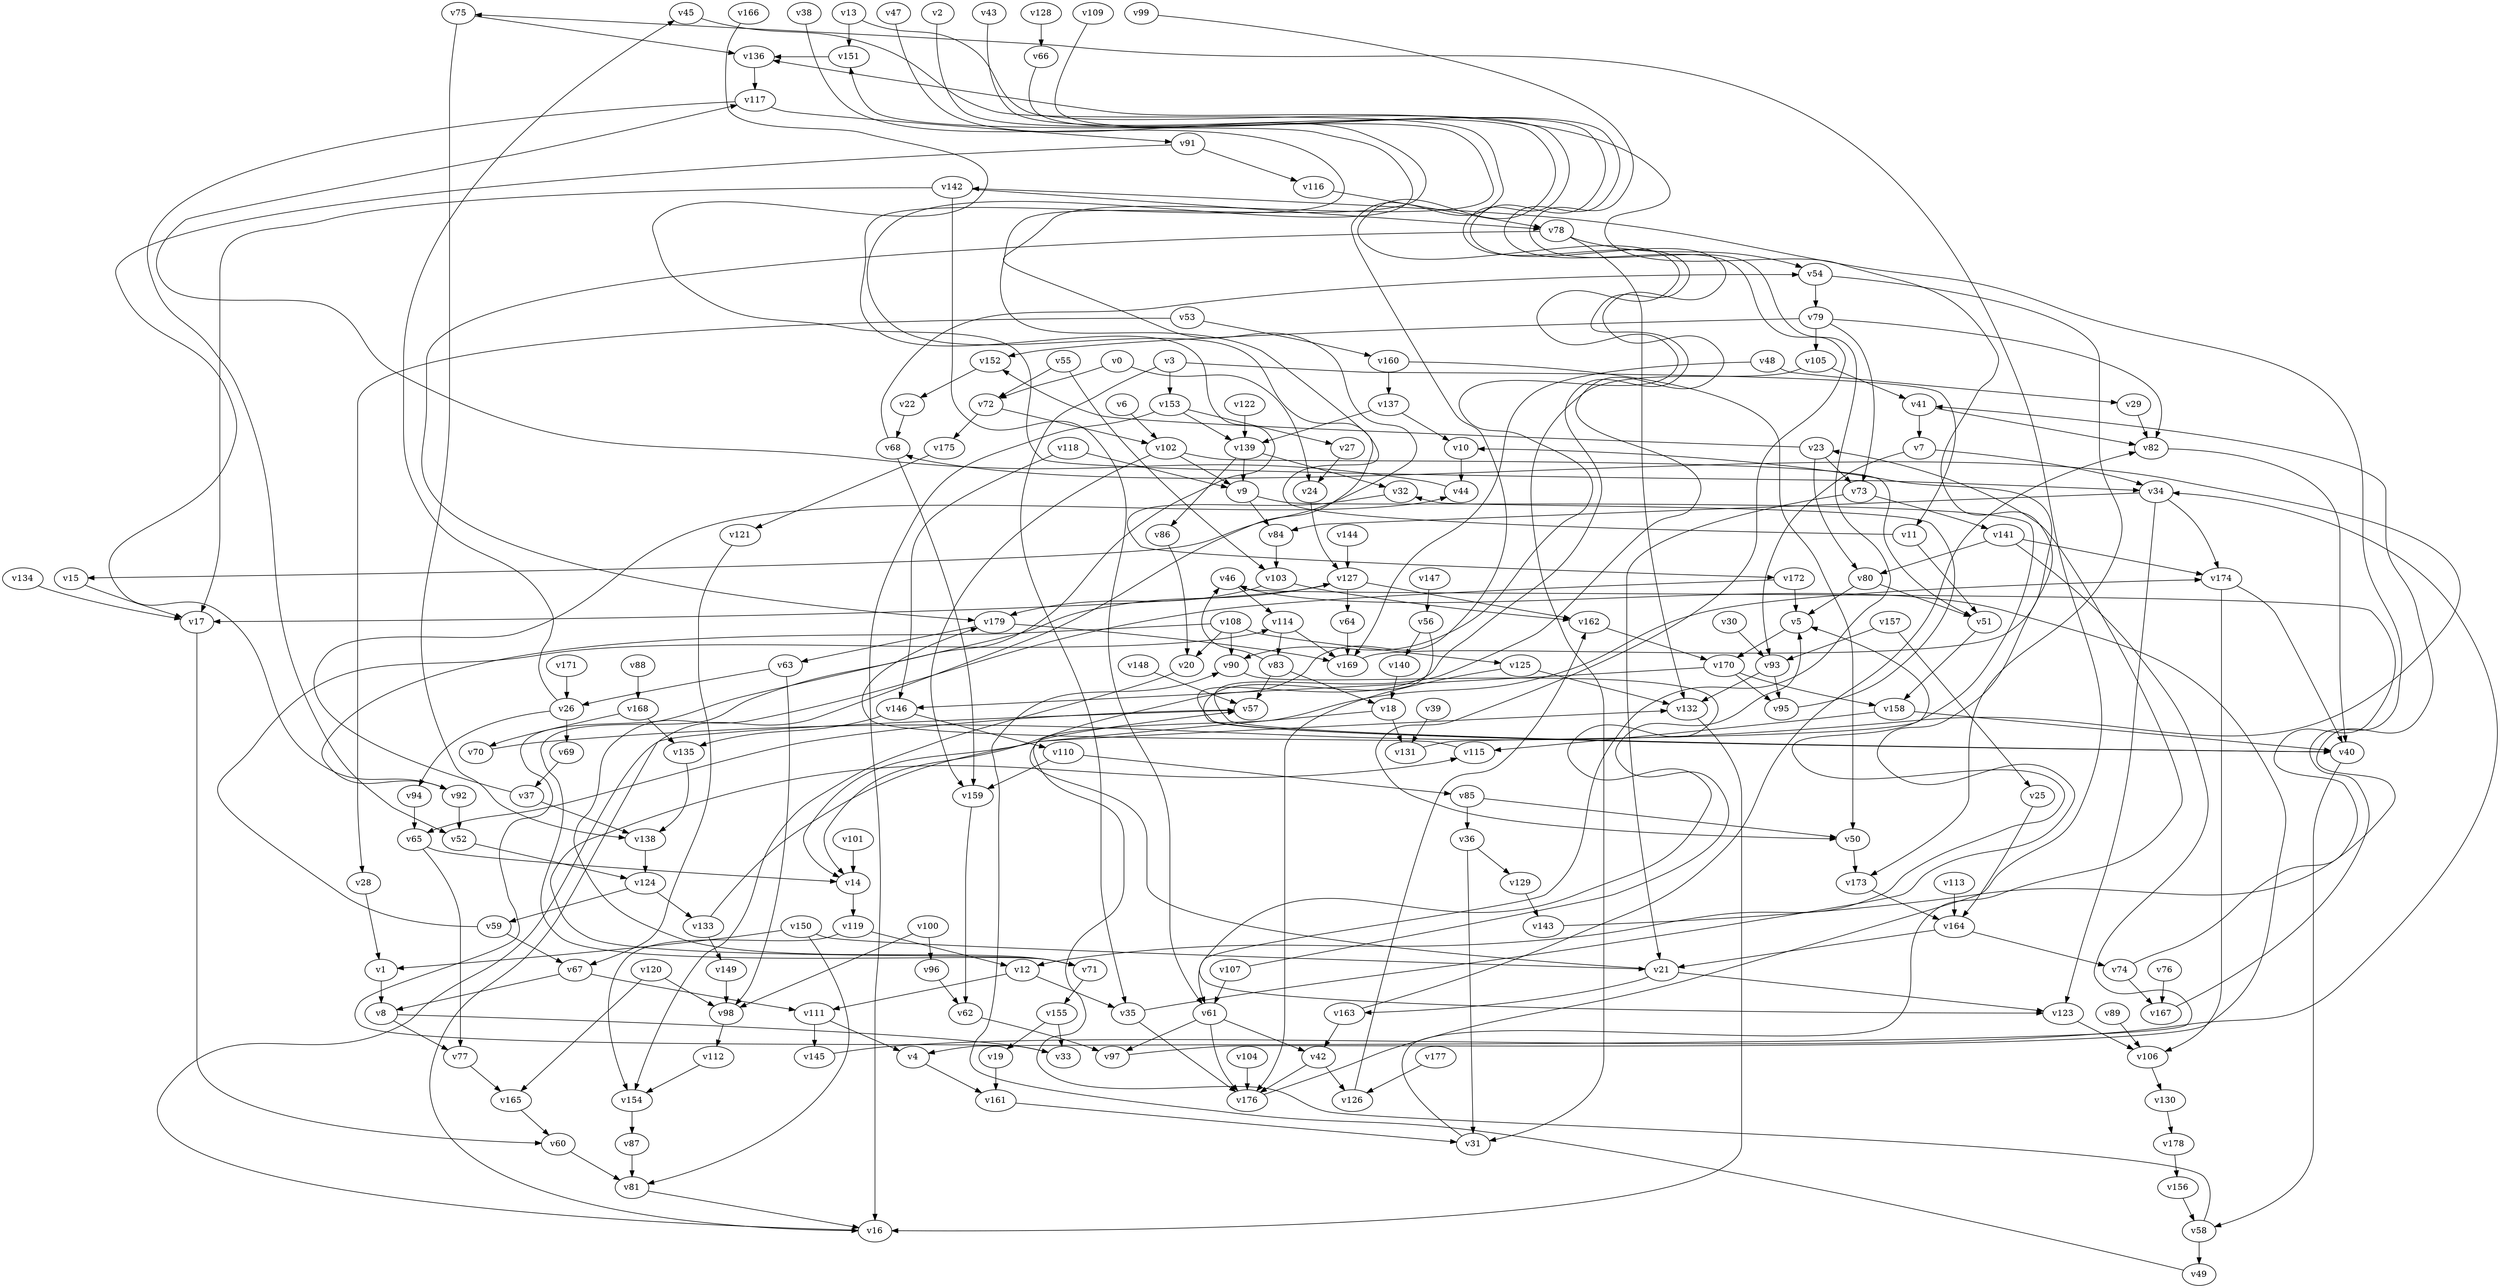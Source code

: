 // Benchmark game 258 - 180 vertices
// time_bound: 32
// targets: v104
digraph G {
    v0 [name="v0", player=1];
    v1 [name="v1", player=1];
    v2 [name="v2", player=1];
    v3 [name="v3", player=1];
    v4 [name="v4", player=0];
    v5 [name="v5", player=1];
    v6 [name="v6", player=1];
    v7 [name="v7", player=1];
    v8 [name="v8", player=0];
    v9 [name="v9", player=0];
    v10 [name="v10", player=1];
    v11 [name="v11", player=1];
    v12 [name="v12", player=0];
    v13 [name="v13", player=1];
    v14 [name="v14", player=0];
    v15 [name="v15", player=1];
    v16 [name="v16", player=0];
    v17 [name="v17", player=1];
    v18 [name="v18", player=0];
    v19 [name="v19", player=0];
    v20 [name="v20", player=0];
    v21 [name="v21", player=1];
    v22 [name="v22", player=0];
    v23 [name="v23", player=1];
    v24 [name="v24", player=1];
    v25 [name="v25", player=0];
    v26 [name="v26", player=1];
    v27 [name="v27", player=1];
    v28 [name="v28", player=0];
    v29 [name="v29", player=1];
    v30 [name="v30", player=0];
    v31 [name="v31", player=0];
    v32 [name="v32", player=1];
    v33 [name="v33", player=0];
    v34 [name="v34", player=0];
    v35 [name="v35", player=0];
    v36 [name="v36", player=0];
    v37 [name="v37", player=1];
    v38 [name="v38", player=1];
    v39 [name="v39", player=1];
    v40 [name="v40", player=1];
    v41 [name="v41", player=0];
    v42 [name="v42", player=1];
    v43 [name="v43", player=0];
    v44 [name="v44", player=1];
    v45 [name="v45", player=1];
    v46 [name="v46", player=1];
    v47 [name="v47", player=1];
    v48 [name="v48", player=1];
    v49 [name="v49", player=0];
    v50 [name="v50", player=0];
    v51 [name="v51", player=1];
    v52 [name="v52", player=0];
    v53 [name="v53", player=1];
    v54 [name="v54", player=1];
    v55 [name="v55", player=0];
    v56 [name="v56", player=1];
    v57 [name="v57", player=1];
    v58 [name="v58", player=1];
    v59 [name="v59", player=1];
    v60 [name="v60", player=0];
    v61 [name="v61", player=1];
    v62 [name="v62", player=1];
    v63 [name="v63", player=0];
    v64 [name="v64", player=1];
    v65 [name="v65", player=1];
    v66 [name="v66", player=1];
    v67 [name="v67", player=1];
    v68 [name="v68", player=1];
    v69 [name="v69", player=0];
    v70 [name="v70", player=1];
    v71 [name="v71", player=1];
    v72 [name="v72", player=0];
    v73 [name="v73", player=0];
    v74 [name="v74", player=1];
    v75 [name="v75", player=1];
    v76 [name="v76", player=0];
    v77 [name="v77", player=0];
    v78 [name="v78", player=0];
    v79 [name="v79", player=1];
    v80 [name="v80", player=1];
    v81 [name="v81", player=1];
    v82 [name="v82", player=0];
    v83 [name="v83", player=1];
    v84 [name="v84", player=0];
    v85 [name="v85", player=1];
    v86 [name="v86", player=1];
    v87 [name="v87", player=0];
    v88 [name="v88", player=0];
    v89 [name="v89", player=1];
    v90 [name="v90", player=1];
    v91 [name="v91", player=1];
    v92 [name="v92", player=1];
    v93 [name="v93", player=1];
    v94 [name="v94", player=0];
    v95 [name="v95", player=1];
    v96 [name="v96", player=1];
    v97 [name="v97", player=1];
    v98 [name="v98", player=0];
    v99 [name="v99", player=1];
    v100 [name="v100", player=0];
    v101 [name="v101", player=0];
    v102 [name="v102", player=1];
    v103 [name="v103", player=0];
    v104 [name="v104", player=0, target=1];
    v105 [name="v105", player=1];
    v106 [name="v106", player=0];
    v107 [name="v107", player=0];
    v108 [name="v108", player=0];
    v109 [name="v109", player=0];
    v110 [name="v110", player=1];
    v111 [name="v111", player=0];
    v112 [name="v112", player=0];
    v113 [name="v113", player=1];
    v114 [name="v114", player=0];
    v115 [name="v115", player=1];
    v116 [name="v116", player=0];
    v117 [name="v117", player=0];
    v118 [name="v118", player=0];
    v119 [name="v119", player=1];
    v120 [name="v120", player=0];
    v121 [name="v121", player=0];
    v122 [name="v122", player=0];
    v123 [name="v123", player=1];
    v124 [name="v124", player=1];
    v125 [name="v125", player=1];
    v126 [name="v126", player=1];
    v127 [name="v127", player=0];
    v128 [name="v128", player=0];
    v129 [name="v129", player=0];
    v130 [name="v130", player=0];
    v131 [name="v131", player=0];
    v132 [name="v132", player=1];
    v133 [name="v133", player=1];
    v134 [name="v134", player=1];
    v135 [name="v135", player=1];
    v136 [name="v136", player=1];
    v137 [name="v137", player=0];
    v138 [name="v138", player=0];
    v139 [name="v139", player=1];
    v140 [name="v140", player=0];
    v141 [name="v141", player=1];
    v142 [name="v142", player=1];
    v143 [name="v143", player=0];
    v144 [name="v144", player=1];
    v145 [name="v145", player=0];
    v146 [name="v146", player=1];
    v147 [name="v147", player=0];
    v148 [name="v148", player=1];
    v149 [name="v149", player=0];
    v150 [name="v150", player=0];
    v151 [name="v151", player=0];
    v152 [name="v152", player=0];
    v153 [name="v153", player=1];
    v154 [name="v154", player=0];
    v155 [name="v155", player=0];
    v156 [name="v156", player=1];
    v157 [name="v157", player=1];
    v158 [name="v158", player=1];
    v159 [name="v159", player=0];
    v160 [name="v160", player=1];
    v161 [name="v161", player=0];
    v162 [name="v162", player=0];
    v163 [name="v163", player=1];
    v164 [name="v164", player=0];
    v165 [name="v165", player=1];
    v166 [name="v166", player=0];
    v167 [name="v167", player=1];
    v168 [name="v168", player=0];
    v169 [name="v169", player=0];
    v170 [name="v170", player=0];
    v171 [name="v171", player=1];
    v172 [name="v172", player=1];
    v173 [name="v173", player=1];
    v174 [name="v174", player=1];
    v175 [name="v175", player=0];
    v176 [name="v176", player=0];
    v177 [name="v177", player=1];
    v178 [name="v178", player=0];
    v179 [name="v179", player=1];

    v0 -> v24;
    v1 -> v8;
    v2 -> v15 [constraint="t >= 4"];
    v3 -> v153;
    v4 -> v161;
    v5 -> v170;
    v6 -> v102;
    v7 -> v93;
    v8 -> v33 [constraint="t < 13"];
    v9 -> v12 [constraint="t mod 2 == 1"];
    v10 -> v44;
    v11 -> v151 [constraint="t >= 1"];
    v12 -> v111;
    v13 -> v40 [constraint="t < 11"];
    v14 -> v119;
    v15 -> v17;
    v16 -> v57 [constraint="t mod 3 == 0"];
    v17 -> v60;
    v18 -> v14 [constraint="t mod 5 == 0"];
    v19 -> v161;
    v20 -> v154 [constraint="t mod 5 == 2"];
    v21 -> v57 [constraint="t < 13"];
    v22 -> v68;
    v23 -> v152 [constraint="t mod 5 == 4"];
    v24 -> v127;
    v25 -> v164;
    v26 -> v45 [constraint="t mod 3 == 1"];
    v27 -> v24;
    v28 -> v1;
    v29 -> v82;
    v30 -> v93;
    v31 -> v23 [constraint="t mod 3 == 2"];
    v32 -> v172 [constraint="t mod 3 == 2"];
    v33 -> v127 [constraint="t >= 1"];
    v34 -> v123;
    v35 -> v136 [constraint="t >= 2"];
    v36 -> v129;
    v37 -> v44 [constraint="t mod 5 == 4"];
    v38 -> v71 [constraint="t mod 2 == 0"];
    v39 -> v131;
    v40 -> v58;
    v41 -> v7;
    v42 -> v126;
    v43 -> v90 [constraint="t mod 5 == 1"];
    v44 -> v117 [constraint="t < 10"];
    v45 -> v14 [constraint="t mod 2 == 1"];
    v46 -> v114;
    v47 -> v16 [constraint="t >= 1"];
    v48 -> v29;
    v49 -> v90 [constraint="t mod 3 == 2"];
    v50 -> v173;
    v51 -> v158;
    v52 -> v124;
    v53 -> v28;
    v54 -> v173;
    v55 -> v72;
    v56 -> v40 [constraint="t < 10"];
    v57 -> v65 [constraint="t < 5"];
    v58 -> v174 [constraint="t < 12"];
    v59 -> v114 [constraint="t >= 4"];
    v60 -> v81;
    v61 -> v97;
    v62 -> v97;
    v63 -> v98;
    v64 -> v169;
    v65 -> v77;
    v66 -> v40 [constraint="t >= 2"];
    v67 -> v111;
    v68 -> v54;
    v69 -> v37;
    v70 -> v68 [constraint="t mod 5 == 0"];
    v71 -> v115 [constraint="t < 5"];
    v72 -> v102;
    v73 -> v141;
    v74 -> v46 [constraint="t >= 1"];
    v75 -> v136;
    v76 -> v167;
    v77 -> v165;
    v78 -> v179 [constraint="t >= 5"];
    v79 -> v152;
    v80 -> v51;
    v81 -> v16;
    v82 -> v40;
    v83 -> v46 [constraint="t mod 2 == 0"];
    v84 -> v103;
    v85 -> v36;
    v86 -> v20;
    v87 -> v81;
    v88 -> v168;
    v89 -> v106;
    v90 -> v61 [constraint="t < 5"];
    v91 -> v92 [constraint="t mod 3 == 0"];
    v92 -> v52;
    v93 -> v95;
    v94 -> v65;
    v95 -> v32 [constraint="t >= 1"];
    v96 -> v62;
    v97 -> v46 [constraint="t >= 5"];
    v98 -> v112;
    v99 -> v123 [constraint="t >= 3"];
    v100 -> v96;
    v101 -> v14;
    v102 -> v159;
    v103 -> v162;
    v104 -> v176;
    v105 -> v41;
    v106 -> v130;
    v107 -> v5 [constraint="t mod 2 == 0"];
    v108 -> v92 [constraint="t >= 2"];
    v109 -> v50 [constraint="t mod 3 == 0"];
    v110 -> v85;
    v111 -> v145;
    v112 -> v154;
    v113 -> v164;
    v114 -> v83;
    v115 -> v179 [constraint="t < 12"];
    v116 -> v78;
    v117 -> v52 [constraint="t mod 2 == 0"];
    v118 -> v146;
    v119 -> v12;
    v120 -> v98;
    v121 -> v67;
    v122 -> v139;
    v123 -> v106;
    v124 -> v133;
    v125 -> v176;
    v126 -> v162;
    v127 -> v162;
    v128 -> v66;
    v129 -> v143;
    v130 -> v178;
    v131 -> v5 [constraint="t >= 4"];
    v132 -> v16;
    v133 -> v132 [constraint="t >= 4"];
    v134 -> v17;
    v135 -> v138;
    v136 -> v117;
    v137 -> v139;
    v138 -> v124;
    v139 -> v32;
    v140 -> v18;
    v141 -> v4 [constraint="t mod 3 == 0"];
    v142 -> v78;
    v143 -> v41 [constraint="t < 9"];
    v144 -> v127;
    v145 -> v34 [constraint="t mod 4 == 1"];
    v146 -> v110;
    v147 -> v56;
    v148 -> v57;
    v149 -> v98;
    v150 -> v81 [constraint="t mod 2 == 0"];
    v151 -> v136 [constraint="t < 6"];
    v152 -> v22;
    v153 -> v27;
    v154 -> v87;
    v155 -> v33;
    v156 -> v58;
    v157 -> v93;
    v158 -> v115;
    v159 -> v62;
    v160 -> v137;
    v161 -> v31;
    v162 -> v170;
    v163 -> v82 [constraint="t < 6"];
    v164 -> v21;
    v165 -> v60 [constraint="t >= 4"];
    v166 -> v34 [constraint="t >= 3"];
    v167 -> v142 [constraint="t < 7"];
    v168 -> v70;
    v169 -> v10 [constraint="t >= 2"];
    v170 -> v146;
    v171 -> v26;
    v172 -> v71 [constraint="t mod 5 == 4"];
    v173 -> v164;
    v174 -> v40;
    v175 -> v121;
    v176 -> v75 [constraint="t < 15"];
    v177 -> v126;
    v178 -> v156;
    v179 -> v169;
    v75 -> v138;
    v34 -> v174;
    v124 -> v59;
    v13 -> v151;
    v79 -> v73;
    v150 -> v21;
    v141 -> v174;
    v3 -> v11;
    v85 -> v50;
    v117 -> v91;
    v54 -> v79;
    v37 -> v138;
    v65 -> v14;
    v11 -> v51;
    v119 -> v154;
    v139 -> v9;
    v91 -> v116;
    v120 -> v165;
    v23 -> v80;
    v48 -> v169;
    v142 -> v61;
    v9 -> v84;
    v170 -> v95;
    v23 -> v73;
    v80 -> v5;
    v93 -> v132;
    v139 -> v86;
    v73 -> v21;
    v168 -> v135;
    v137 -> v10;
    v63 -> v26;
    v42 -> v176;
    v21 -> v123;
    v26 -> v94;
    v160 -> v50;
    v78 -> v132;
    v61 -> v176;
    v21 -> v163;
    v58 -> v49;
    v100 -> v98;
    v172 -> v5;
    v108 -> v125;
    v127 -> v64;
    v164 -> v74;
    v74 -> v167;
    v41 -> v82;
    v68 -> v159;
    v103 -> v179;
    v118 -> v9;
    v71 -> v155;
    v108 -> v90;
    v36 -> v31;
    v79 -> v105;
    v179 -> v63;
    v155 -> v19;
    v7 -> v34;
    v170 -> v158;
    v153 -> v139;
    v59 -> v67;
    v8 -> v77;
    v102 -> v9;
    v133 -> v149;
    v67 -> v8;
    v146 -> v135;
    v18 -> v131;
    v163 -> v42;
    v108 -> v20;
    v61 -> v42;
    v141 -> v80;
    v153 -> v16;
    v127 -> v17;
    v158 -> v40;
    v56 -> v140;
    v102 -> v51;
    v0 -> v72;
    v107 -> v61;
    v125 -> v132;
    v174 -> v106;
    v26 -> v69;
    v55 -> v103;
    v78 -> v54;
    v35 -> v176;
    v150 -> v1;
    v79 -> v82;
    v105 -> v31;
    v3 -> v35;
    v142 -> v17;
    v157 -> v25;
    v83 -> v18;
    v110 -> v159;
    v72 -> v175;
    v114 -> v169;
    v111 -> v4;
    v34 -> v84;
    v83 -> v57;
    v53 -> v160;
    v12 -> v35;
}
